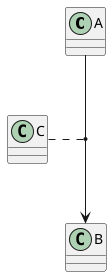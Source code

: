 {
  "sha1": "k4cgs75qkl4yh7mzyqeitlc9cg84or0",
  "insertion": {
    "when": "2024-06-03T18:59:32.600Z",
    "user": "plantuml@gmail.com"
  }
}
@startuml
A --> B
C .. (A,B)
@enduml
